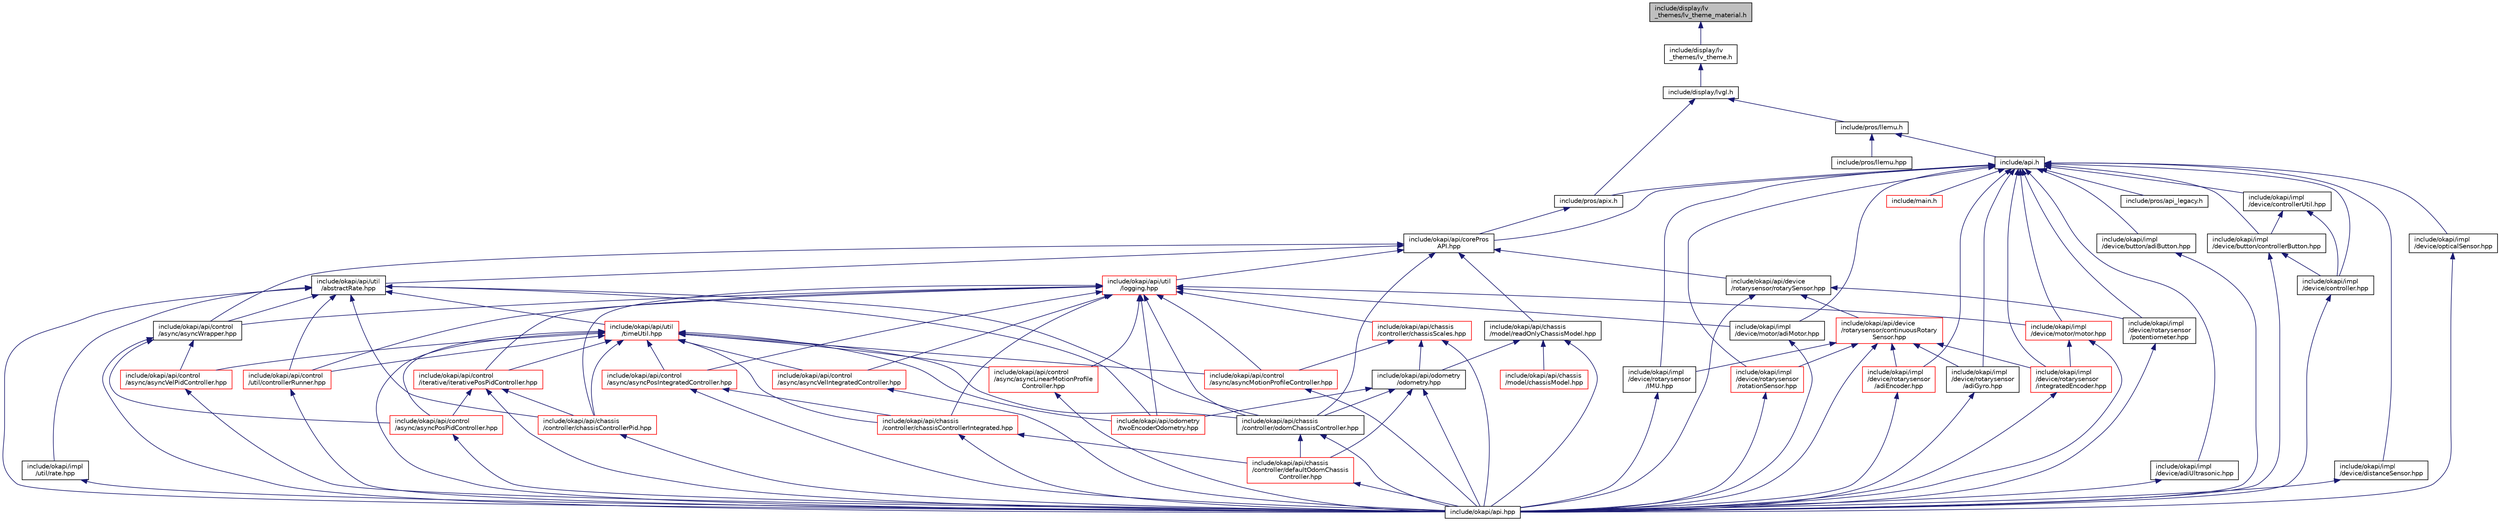 digraph "include/display/lv_themes/lv_theme_material.h"
{
 // LATEX_PDF_SIZE
  edge [fontname="Helvetica",fontsize="10",labelfontname="Helvetica",labelfontsize="10"];
  node [fontname="Helvetica",fontsize="10",shape=record];
  Node1 [label="include/display/lv\l_themes/lv_theme_material.h",height=0.2,width=0.4,color="black", fillcolor="grey75", style="filled", fontcolor="black",tooltip=" "];
  Node1 -> Node2 [dir="back",color="midnightblue",fontsize="10",style="solid",fontname="Helvetica"];
  Node2 [label="include/display/lv\l_themes/lv_theme.h",height=0.2,width=0.4,color="black", fillcolor="white", style="filled",URL="$lv__theme_8h.html",tooltip=" "];
  Node2 -> Node3 [dir="back",color="midnightblue",fontsize="10",style="solid",fontname="Helvetica"];
  Node3 [label="include/display/lvgl.h",height=0.2,width=0.4,color="black", fillcolor="white", style="filled",URL="$lvgl_8h.html",tooltip=" "];
  Node3 -> Node4 [dir="back",color="midnightblue",fontsize="10",style="solid",fontname="Helvetica"];
  Node4 [label="include/pros/apix.h",height=0.2,width=0.4,color="black", fillcolor="white", style="filled",URL="$apix_8h.html",tooltip=" "];
  Node4 -> Node5 [dir="back",color="midnightblue",fontsize="10",style="solid",fontname="Helvetica"];
  Node5 [label="include/okapi/api/corePros\lAPI.hpp",height=0.2,width=0.4,color="black", fillcolor="white", style="filled",URL="$coreProsAPI_8hpp.html",tooltip=" "];
  Node5 -> Node6 [dir="back",color="midnightblue",fontsize="10",style="solid",fontname="Helvetica"];
  Node6 [label="include/okapi/api/chassis\l/controller/odomChassisController.hpp",height=0.2,width=0.4,color="black", fillcolor="white", style="filled",URL="$odomChassisController_8hpp.html",tooltip=" "];
  Node6 -> Node7 [dir="back",color="midnightblue",fontsize="10",style="solid",fontname="Helvetica"];
  Node7 [label="include/okapi/api/chassis\l/controller/defaultOdomChassis\lController.hpp",height=0.2,width=0.4,color="red", fillcolor="white", style="filled",URL="$defaultOdomChassisController_8hpp.html",tooltip=" "];
  Node7 -> Node8 [dir="back",color="midnightblue",fontsize="10",style="solid",fontname="Helvetica"];
  Node8 [label="include/okapi/api.hpp",height=0.2,width=0.4,color="black", fillcolor="white", style="filled",URL="$okapi_2api_8hpp.html",tooltip=" "];
  Node6 -> Node8 [dir="back",color="midnightblue",fontsize="10",style="solid",fontname="Helvetica"];
  Node5 -> Node10 [dir="back",color="midnightblue",fontsize="10",style="solid",fontname="Helvetica"];
  Node10 [label="include/okapi/api/chassis\l/model/readOnlyChassisModel.hpp",height=0.2,width=0.4,color="black", fillcolor="white", style="filled",URL="$readOnlyChassisModel_8hpp.html",tooltip=" "];
  Node10 -> Node11 [dir="back",color="midnightblue",fontsize="10",style="solid",fontname="Helvetica"];
  Node11 [label="include/okapi/api/chassis\l/model/chassisModel.hpp",height=0.2,width=0.4,color="red", fillcolor="white", style="filled",URL="$chassisModel_8hpp.html",tooltip=" "];
  Node10 -> Node23 [dir="back",color="midnightblue",fontsize="10",style="solid",fontname="Helvetica"];
  Node23 [label="include/okapi/api/odometry\l/odometry.hpp",height=0.2,width=0.4,color="black", fillcolor="white", style="filled",URL="$odometry_8hpp.html",tooltip=" "];
  Node23 -> Node7 [dir="back",color="midnightblue",fontsize="10",style="solid",fontname="Helvetica"];
  Node23 -> Node6 [dir="back",color="midnightblue",fontsize="10",style="solid",fontname="Helvetica"];
  Node23 -> Node24 [dir="back",color="midnightblue",fontsize="10",style="solid",fontname="Helvetica"];
  Node24 [label="include/okapi/api/odometry\l/twoEncoderOdometry.hpp",height=0.2,width=0.4,color="red", fillcolor="white", style="filled",URL="$twoEncoderOdometry_8hpp.html",tooltip=" "];
  Node23 -> Node8 [dir="back",color="midnightblue",fontsize="10",style="solid",fontname="Helvetica"];
  Node10 -> Node8 [dir="back",color="midnightblue",fontsize="10",style="solid",fontname="Helvetica"];
  Node5 -> Node25 [dir="back",color="midnightblue",fontsize="10",style="solid",fontname="Helvetica"];
  Node25 [label="include/okapi/api/control\l/async/asyncWrapper.hpp",height=0.2,width=0.4,color="black", fillcolor="white", style="filled",URL="$asyncWrapper_8hpp.html",tooltip=" "];
  Node25 -> Node26 [dir="back",color="midnightblue",fontsize="10",style="solid",fontname="Helvetica"];
  Node26 [label="include/okapi/api/control\l/async/asyncPosPidController.hpp",height=0.2,width=0.4,color="red", fillcolor="white", style="filled",URL="$asyncPosPidController_8hpp.html",tooltip=" "];
  Node26 -> Node8 [dir="back",color="midnightblue",fontsize="10",style="solid",fontname="Helvetica"];
  Node25 -> Node28 [dir="back",color="midnightblue",fontsize="10",style="solid",fontname="Helvetica"];
  Node28 [label="include/okapi/api/control\l/async/asyncVelPidController.hpp",height=0.2,width=0.4,color="red", fillcolor="white", style="filled",URL="$asyncVelPidController_8hpp.html",tooltip=" "];
  Node28 -> Node8 [dir="back",color="midnightblue",fontsize="10",style="solid",fontname="Helvetica"];
  Node25 -> Node8 [dir="back",color="midnightblue",fontsize="10",style="solid",fontname="Helvetica"];
  Node5 -> Node30 [dir="back",color="midnightblue",fontsize="10",style="solid",fontname="Helvetica"];
  Node30 [label="include/okapi/api/device\l/rotarysensor/rotarySensor.hpp",height=0.2,width=0.4,color="black", fillcolor="white", style="filled",URL="$rotarySensor_8hpp.html",tooltip=" "];
  Node30 -> Node31 [dir="back",color="midnightblue",fontsize="10",style="solid",fontname="Helvetica"];
  Node31 [label="include/okapi/api/device\l/rotarysensor/continuousRotary\lSensor.hpp",height=0.2,width=0.4,color="red", fillcolor="white", style="filled",URL="$continuousRotarySensor_8hpp.html",tooltip=" "];
  Node31 -> Node8 [dir="back",color="midnightblue",fontsize="10",style="solid",fontname="Helvetica"];
  Node31 -> Node55 [dir="back",color="midnightblue",fontsize="10",style="solid",fontname="Helvetica"];
  Node55 [label="include/okapi/impl\l/device/rotarysensor\l/adiEncoder.hpp",height=0.2,width=0.4,color="red", fillcolor="white", style="filled",URL="$adiEncoder_8hpp.html",tooltip=" "];
  Node55 -> Node8 [dir="back",color="midnightblue",fontsize="10",style="solid",fontname="Helvetica"];
  Node31 -> Node56 [dir="back",color="midnightblue",fontsize="10",style="solid",fontname="Helvetica"];
  Node56 [label="include/okapi/impl\l/device/rotarysensor\l/adiGyro.hpp",height=0.2,width=0.4,color="black", fillcolor="white", style="filled",URL="$adiGyro_8hpp.html",tooltip=" "];
  Node56 -> Node8 [dir="back",color="midnightblue",fontsize="10",style="solid",fontname="Helvetica"];
  Node31 -> Node57 [dir="back",color="midnightblue",fontsize="10",style="solid",fontname="Helvetica"];
  Node57 [label="include/okapi/impl\l/device/rotarysensor\l/IMU.hpp",height=0.2,width=0.4,color="black", fillcolor="white", style="filled",URL="$IMU_8hpp.html",tooltip=" "];
  Node57 -> Node8 [dir="back",color="midnightblue",fontsize="10",style="solid",fontname="Helvetica"];
  Node31 -> Node54 [dir="back",color="midnightblue",fontsize="10",style="solid",fontname="Helvetica"];
  Node54 [label="include/okapi/impl\l/device/rotarysensor\l/integratedEncoder.hpp",height=0.2,width=0.4,color="red", fillcolor="white", style="filled",URL="$integratedEncoder_8hpp.html",tooltip=" "];
  Node54 -> Node8 [dir="back",color="midnightblue",fontsize="10",style="solid",fontname="Helvetica"];
  Node31 -> Node58 [dir="back",color="midnightblue",fontsize="10",style="solid",fontname="Helvetica"];
  Node58 [label="include/okapi/impl\l/device/rotarysensor\l/rotationSensor.hpp",height=0.2,width=0.4,color="red", fillcolor="white", style="filled",URL="$rotationSensor_8hpp.html",tooltip=" "];
  Node58 -> Node8 [dir="back",color="midnightblue",fontsize="10",style="solid",fontname="Helvetica"];
  Node30 -> Node8 [dir="back",color="midnightblue",fontsize="10",style="solid",fontname="Helvetica"];
  Node30 -> Node59 [dir="back",color="midnightblue",fontsize="10",style="solid",fontname="Helvetica"];
  Node59 [label="include/okapi/impl\l/device/rotarysensor\l/potentiometer.hpp",height=0.2,width=0.4,color="black", fillcolor="white", style="filled",URL="$potentiometer_8hpp.html",tooltip=" "];
  Node59 -> Node8 [dir="back",color="midnightblue",fontsize="10",style="solid",fontname="Helvetica"];
  Node5 -> Node60 [dir="back",color="midnightblue",fontsize="10",style="solid",fontname="Helvetica"];
  Node60 [label="include/okapi/api/util\l/abstractRate.hpp",height=0.2,width=0.4,color="black", fillcolor="white", style="filled",URL="$abstractRate_8hpp.html",tooltip=" "];
  Node60 -> Node14 [dir="back",color="midnightblue",fontsize="10",style="solid",fontname="Helvetica"];
  Node14 [label="include/okapi/api/chassis\l/controller/chassisControllerPid.hpp",height=0.2,width=0.4,color="red", fillcolor="white", style="filled",URL="$chassisControllerPid_8hpp.html",tooltip=" "];
  Node14 -> Node8 [dir="back",color="midnightblue",fontsize="10",style="solid",fontname="Helvetica"];
  Node60 -> Node6 [dir="back",color="midnightblue",fontsize="10",style="solid",fontname="Helvetica"];
  Node60 -> Node25 [dir="back",color="midnightblue",fontsize="10",style="solid",fontname="Helvetica"];
  Node60 -> Node46 [dir="back",color="midnightblue",fontsize="10",style="solid",fontname="Helvetica"];
  Node46 [label="include/okapi/api/control\l/util/controllerRunner.hpp",height=0.2,width=0.4,color="red", fillcolor="white", style="filled",URL="$controllerRunner_8hpp.html",tooltip=" "];
  Node46 -> Node8 [dir="back",color="midnightblue",fontsize="10",style="solid",fontname="Helvetica"];
  Node60 -> Node24 [dir="back",color="midnightblue",fontsize="10",style="solid",fontname="Helvetica"];
  Node60 -> Node61 [dir="back",color="midnightblue",fontsize="10",style="solid",fontname="Helvetica"];
  Node61 [label="include/okapi/api/util\l/timeUtil.hpp",height=0.2,width=0.4,color="red", fillcolor="white", style="filled",URL="$timeUtil_8hpp.html",tooltip=" "];
  Node61 -> Node13 [dir="back",color="midnightblue",fontsize="10",style="solid",fontname="Helvetica"];
  Node13 [label="include/okapi/api/chassis\l/controller/chassisControllerIntegrated.hpp",height=0.2,width=0.4,color="red", fillcolor="white", style="filled",URL="$chassisControllerIntegrated_8hpp.html",tooltip=" "];
  Node13 -> Node7 [dir="back",color="midnightblue",fontsize="10",style="solid",fontname="Helvetica"];
  Node13 -> Node8 [dir="back",color="midnightblue",fontsize="10",style="solid",fontname="Helvetica"];
  Node61 -> Node14 [dir="back",color="midnightblue",fontsize="10",style="solid",fontname="Helvetica"];
  Node61 -> Node6 [dir="back",color="midnightblue",fontsize="10",style="solid",fontname="Helvetica"];
  Node61 -> Node33 [dir="back",color="midnightblue",fontsize="10",style="solid",fontname="Helvetica"];
  Node33 [label="include/okapi/api/control\l/async/asyncLinearMotionProfile\lController.hpp",height=0.2,width=0.4,color="red", fillcolor="white", style="filled",URL="$asyncLinearMotionProfileController_8hpp.html",tooltip=" "];
  Node33 -> Node8 [dir="back",color="midnightblue",fontsize="10",style="solid",fontname="Helvetica"];
  Node61 -> Node20 [dir="back",color="midnightblue",fontsize="10",style="solid",fontname="Helvetica"];
  Node20 [label="include/okapi/api/control\l/async/asyncMotionProfileController.hpp",height=0.2,width=0.4,color="red", fillcolor="white", style="filled",URL="$asyncMotionProfileController_8hpp.html",tooltip=" "];
  Node20 -> Node8 [dir="back",color="midnightblue",fontsize="10",style="solid",fontname="Helvetica"];
  Node61 -> Node34 [dir="back",color="midnightblue",fontsize="10",style="solid",fontname="Helvetica"];
  Node34 [label="include/okapi/api/control\l/async/asyncPosIntegratedController.hpp",height=0.2,width=0.4,color="red", fillcolor="white", style="filled",URL="$asyncPosIntegratedController_8hpp.html",tooltip=" "];
  Node34 -> Node13 [dir="back",color="midnightblue",fontsize="10",style="solid",fontname="Helvetica"];
  Node34 -> Node8 [dir="back",color="midnightblue",fontsize="10",style="solid",fontname="Helvetica"];
  Node61 -> Node26 [dir="back",color="midnightblue",fontsize="10",style="solid",fontname="Helvetica"];
  Node61 -> Node35 [dir="back",color="midnightblue",fontsize="10",style="solid",fontname="Helvetica"];
  Node35 [label="include/okapi/api/control\l/async/asyncVelIntegratedController.hpp",height=0.2,width=0.4,color="red", fillcolor="white", style="filled",URL="$asyncVelIntegratedController_8hpp.html",tooltip=" "];
  Node35 -> Node8 [dir="back",color="midnightblue",fontsize="10",style="solid",fontname="Helvetica"];
  Node61 -> Node28 [dir="back",color="midnightblue",fontsize="10",style="solid",fontname="Helvetica"];
  Node61 -> Node42 [dir="back",color="midnightblue",fontsize="10",style="solid",fontname="Helvetica"];
  Node42 [label="include/okapi/api/control\l/iterative/iterativePosPidController.hpp",height=0.2,width=0.4,color="red", fillcolor="white", style="filled",URL="$iterativePosPidController_8hpp.html",tooltip=" "];
  Node42 -> Node14 [dir="back",color="midnightblue",fontsize="10",style="solid",fontname="Helvetica"];
  Node42 -> Node26 [dir="back",color="midnightblue",fontsize="10",style="solid",fontname="Helvetica"];
  Node42 -> Node8 [dir="back",color="midnightblue",fontsize="10",style="solid",fontname="Helvetica"];
  Node61 -> Node46 [dir="back",color="midnightblue",fontsize="10",style="solid",fontname="Helvetica"];
  Node61 -> Node24 [dir="back",color="midnightblue",fontsize="10",style="solid",fontname="Helvetica"];
  Node61 -> Node8 [dir="back",color="midnightblue",fontsize="10",style="solid",fontname="Helvetica"];
  Node60 -> Node8 [dir="back",color="midnightblue",fontsize="10",style="solid",fontname="Helvetica"];
  Node60 -> Node64 [dir="back",color="midnightblue",fontsize="10",style="solid",fontname="Helvetica"];
  Node64 [label="include/okapi/impl\l/util/rate.hpp",height=0.2,width=0.4,color="black", fillcolor="white", style="filled",URL="$rate_8hpp.html",tooltip=" "];
  Node64 -> Node8 [dir="back",color="midnightblue",fontsize="10",style="solid",fontname="Helvetica"];
  Node5 -> Node40 [dir="back",color="midnightblue",fontsize="10",style="solid",fontname="Helvetica"];
  Node40 [label="include/okapi/api/util\l/logging.hpp",height=0.2,width=0.4,color="red", fillcolor="white", style="filled",URL="$logging_8hpp.html",tooltip=" "];
  Node40 -> Node13 [dir="back",color="midnightblue",fontsize="10",style="solid",fontname="Helvetica"];
  Node40 -> Node14 [dir="back",color="midnightblue",fontsize="10",style="solid",fontname="Helvetica"];
  Node40 -> Node41 [dir="back",color="midnightblue",fontsize="10",style="solid",fontname="Helvetica"];
  Node41 [label="include/okapi/api/chassis\l/controller/chassisScales.hpp",height=0.2,width=0.4,color="red", fillcolor="white", style="filled",URL="$chassisScales_8hpp.html",tooltip=" "];
  Node41 -> Node20 [dir="back",color="midnightblue",fontsize="10",style="solid",fontname="Helvetica"];
  Node41 -> Node23 [dir="back",color="midnightblue",fontsize="10",style="solid",fontname="Helvetica"];
  Node41 -> Node8 [dir="back",color="midnightblue",fontsize="10",style="solid",fontname="Helvetica"];
  Node40 -> Node6 [dir="back",color="midnightblue",fontsize="10",style="solid",fontname="Helvetica"];
  Node40 -> Node33 [dir="back",color="midnightblue",fontsize="10",style="solid",fontname="Helvetica"];
  Node40 -> Node20 [dir="back",color="midnightblue",fontsize="10",style="solid",fontname="Helvetica"];
  Node40 -> Node34 [dir="back",color="midnightblue",fontsize="10",style="solid",fontname="Helvetica"];
  Node40 -> Node35 [dir="back",color="midnightblue",fontsize="10",style="solid",fontname="Helvetica"];
  Node40 -> Node25 [dir="back",color="midnightblue",fontsize="10",style="solid",fontname="Helvetica"];
  Node40 -> Node42 [dir="back",color="midnightblue",fontsize="10",style="solid",fontname="Helvetica"];
  Node40 -> Node46 [dir="back",color="midnightblue",fontsize="10",style="solid",fontname="Helvetica"];
  Node40 -> Node24 [dir="back",color="midnightblue",fontsize="10",style="solid",fontname="Helvetica"];
  Node40 -> Node51 [dir="back",color="midnightblue",fontsize="10",style="solid",fontname="Helvetica"];
  Node51 [label="include/okapi/impl\l/device/motor/adiMotor.hpp",height=0.2,width=0.4,color="black", fillcolor="white", style="filled",URL="$adiMotor_8hpp.html",tooltip=" "];
  Node51 -> Node8 [dir="back",color="midnightblue",fontsize="10",style="solid",fontname="Helvetica"];
  Node40 -> Node52 [dir="back",color="midnightblue",fontsize="10",style="solid",fontname="Helvetica"];
  Node52 [label="include/okapi/impl\l/device/motor/motor.hpp",height=0.2,width=0.4,color="red", fillcolor="white", style="filled",URL="$motor_8hpp.html",tooltip=" "];
  Node52 -> Node8 [dir="back",color="midnightblue",fontsize="10",style="solid",fontname="Helvetica"];
  Node52 -> Node54 [dir="back",color="midnightblue",fontsize="10",style="solid",fontname="Helvetica"];
  Node3 -> Node65 [dir="back",color="midnightblue",fontsize="10",style="solid",fontname="Helvetica"];
  Node65 [label="include/pros/llemu.h",height=0.2,width=0.4,color="black", fillcolor="white", style="filled",URL="$llemu_8h.html",tooltip=" "];
  Node65 -> Node66 [dir="back",color="midnightblue",fontsize="10",style="solid",fontname="Helvetica"];
  Node66 [label="include/api.h",height=0.2,width=0.4,color="black", fillcolor="white", style="filled",URL="$api_8h.html",tooltip=" "];
  Node66 -> Node67 [dir="back",color="midnightblue",fontsize="10",style="solid",fontname="Helvetica"];
  Node67 [label="include/main.h",height=0.2,width=0.4,color="red", fillcolor="white", style="filled",URL="$main_8h.html",tooltip=" "];
  Node66 -> Node5 [dir="back",color="midnightblue",fontsize="10",style="solid",fontname="Helvetica"];
  Node66 -> Node76 [dir="back",color="midnightblue",fontsize="10",style="solid",fontname="Helvetica"];
  Node76 [label="include/okapi/impl\l/device/adiUltrasonic.hpp",height=0.2,width=0.4,color="black", fillcolor="white", style="filled",URL="$adiUltrasonic_8hpp.html",tooltip=" "];
  Node76 -> Node8 [dir="back",color="midnightblue",fontsize="10",style="solid",fontname="Helvetica"];
  Node66 -> Node77 [dir="back",color="midnightblue",fontsize="10",style="solid",fontname="Helvetica"];
  Node77 [label="include/okapi/impl\l/device/button/adiButton.hpp",height=0.2,width=0.4,color="black", fillcolor="white", style="filled",URL="$adiButton_8hpp.html",tooltip=" "];
  Node77 -> Node8 [dir="back",color="midnightblue",fontsize="10",style="solid",fontname="Helvetica"];
  Node66 -> Node78 [dir="back",color="midnightblue",fontsize="10",style="solid",fontname="Helvetica"];
  Node78 [label="include/okapi/impl\l/device/button/controllerButton.hpp",height=0.2,width=0.4,color="black", fillcolor="white", style="filled",URL="$controllerButton_8hpp.html",tooltip=" "];
  Node78 -> Node8 [dir="back",color="midnightblue",fontsize="10",style="solid",fontname="Helvetica"];
  Node78 -> Node79 [dir="back",color="midnightblue",fontsize="10",style="solid",fontname="Helvetica"];
  Node79 [label="include/okapi/impl\l/device/controller.hpp",height=0.2,width=0.4,color="black", fillcolor="white", style="filled",URL="$controller_8hpp.html",tooltip=" "];
  Node79 -> Node8 [dir="back",color="midnightblue",fontsize="10",style="solid",fontname="Helvetica"];
  Node66 -> Node79 [dir="back",color="midnightblue",fontsize="10",style="solid",fontname="Helvetica"];
  Node66 -> Node80 [dir="back",color="midnightblue",fontsize="10",style="solid",fontname="Helvetica"];
  Node80 [label="include/okapi/impl\l/device/controllerUtil.hpp",height=0.2,width=0.4,color="black", fillcolor="white", style="filled",URL="$controllerUtil_8hpp.html",tooltip=" "];
  Node80 -> Node78 [dir="back",color="midnightblue",fontsize="10",style="solid",fontname="Helvetica"];
  Node80 -> Node79 [dir="back",color="midnightblue",fontsize="10",style="solid",fontname="Helvetica"];
  Node66 -> Node81 [dir="back",color="midnightblue",fontsize="10",style="solid",fontname="Helvetica"];
  Node81 [label="include/okapi/impl\l/device/distanceSensor.hpp",height=0.2,width=0.4,color="black", fillcolor="white", style="filled",URL="$distanceSensor_8hpp.html",tooltip=" "];
  Node81 -> Node8 [dir="back",color="midnightblue",fontsize="10",style="solid",fontname="Helvetica"];
  Node66 -> Node51 [dir="back",color="midnightblue",fontsize="10",style="solid",fontname="Helvetica"];
  Node66 -> Node52 [dir="back",color="midnightblue",fontsize="10",style="solid",fontname="Helvetica"];
  Node66 -> Node82 [dir="back",color="midnightblue",fontsize="10",style="solid",fontname="Helvetica"];
  Node82 [label="include/okapi/impl\l/device/opticalSensor.hpp",height=0.2,width=0.4,color="black", fillcolor="white", style="filled",URL="$opticalSensor_8hpp.html",tooltip=" "];
  Node82 -> Node8 [dir="back",color="midnightblue",fontsize="10",style="solid",fontname="Helvetica"];
  Node66 -> Node55 [dir="back",color="midnightblue",fontsize="10",style="solid",fontname="Helvetica"];
  Node66 -> Node56 [dir="back",color="midnightblue",fontsize="10",style="solid",fontname="Helvetica"];
  Node66 -> Node57 [dir="back",color="midnightblue",fontsize="10",style="solid",fontname="Helvetica"];
  Node66 -> Node54 [dir="back",color="midnightblue",fontsize="10",style="solid",fontname="Helvetica"];
  Node66 -> Node59 [dir="back",color="midnightblue",fontsize="10",style="solid",fontname="Helvetica"];
  Node66 -> Node58 [dir="back",color="midnightblue",fontsize="10",style="solid",fontname="Helvetica"];
  Node66 -> Node83 [dir="back",color="midnightblue",fontsize="10",style="solid",fontname="Helvetica"];
  Node83 [label="include/pros/api_legacy.h",height=0.2,width=0.4,color="black", fillcolor="white", style="filled",URL="$api__legacy_8h.html",tooltip=" "];
  Node66 -> Node4 [dir="back",color="midnightblue",fontsize="10",style="solid",fontname="Helvetica"];
  Node65 -> Node84 [dir="back",color="midnightblue",fontsize="10",style="solid",fontname="Helvetica"];
  Node84 [label="include/pros/llemu.hpp",height=0.2,width=0.4,color="black", fillcolor="white", style="filled",URL="$llemu_8hpp.html",tooltip=" "];
}
